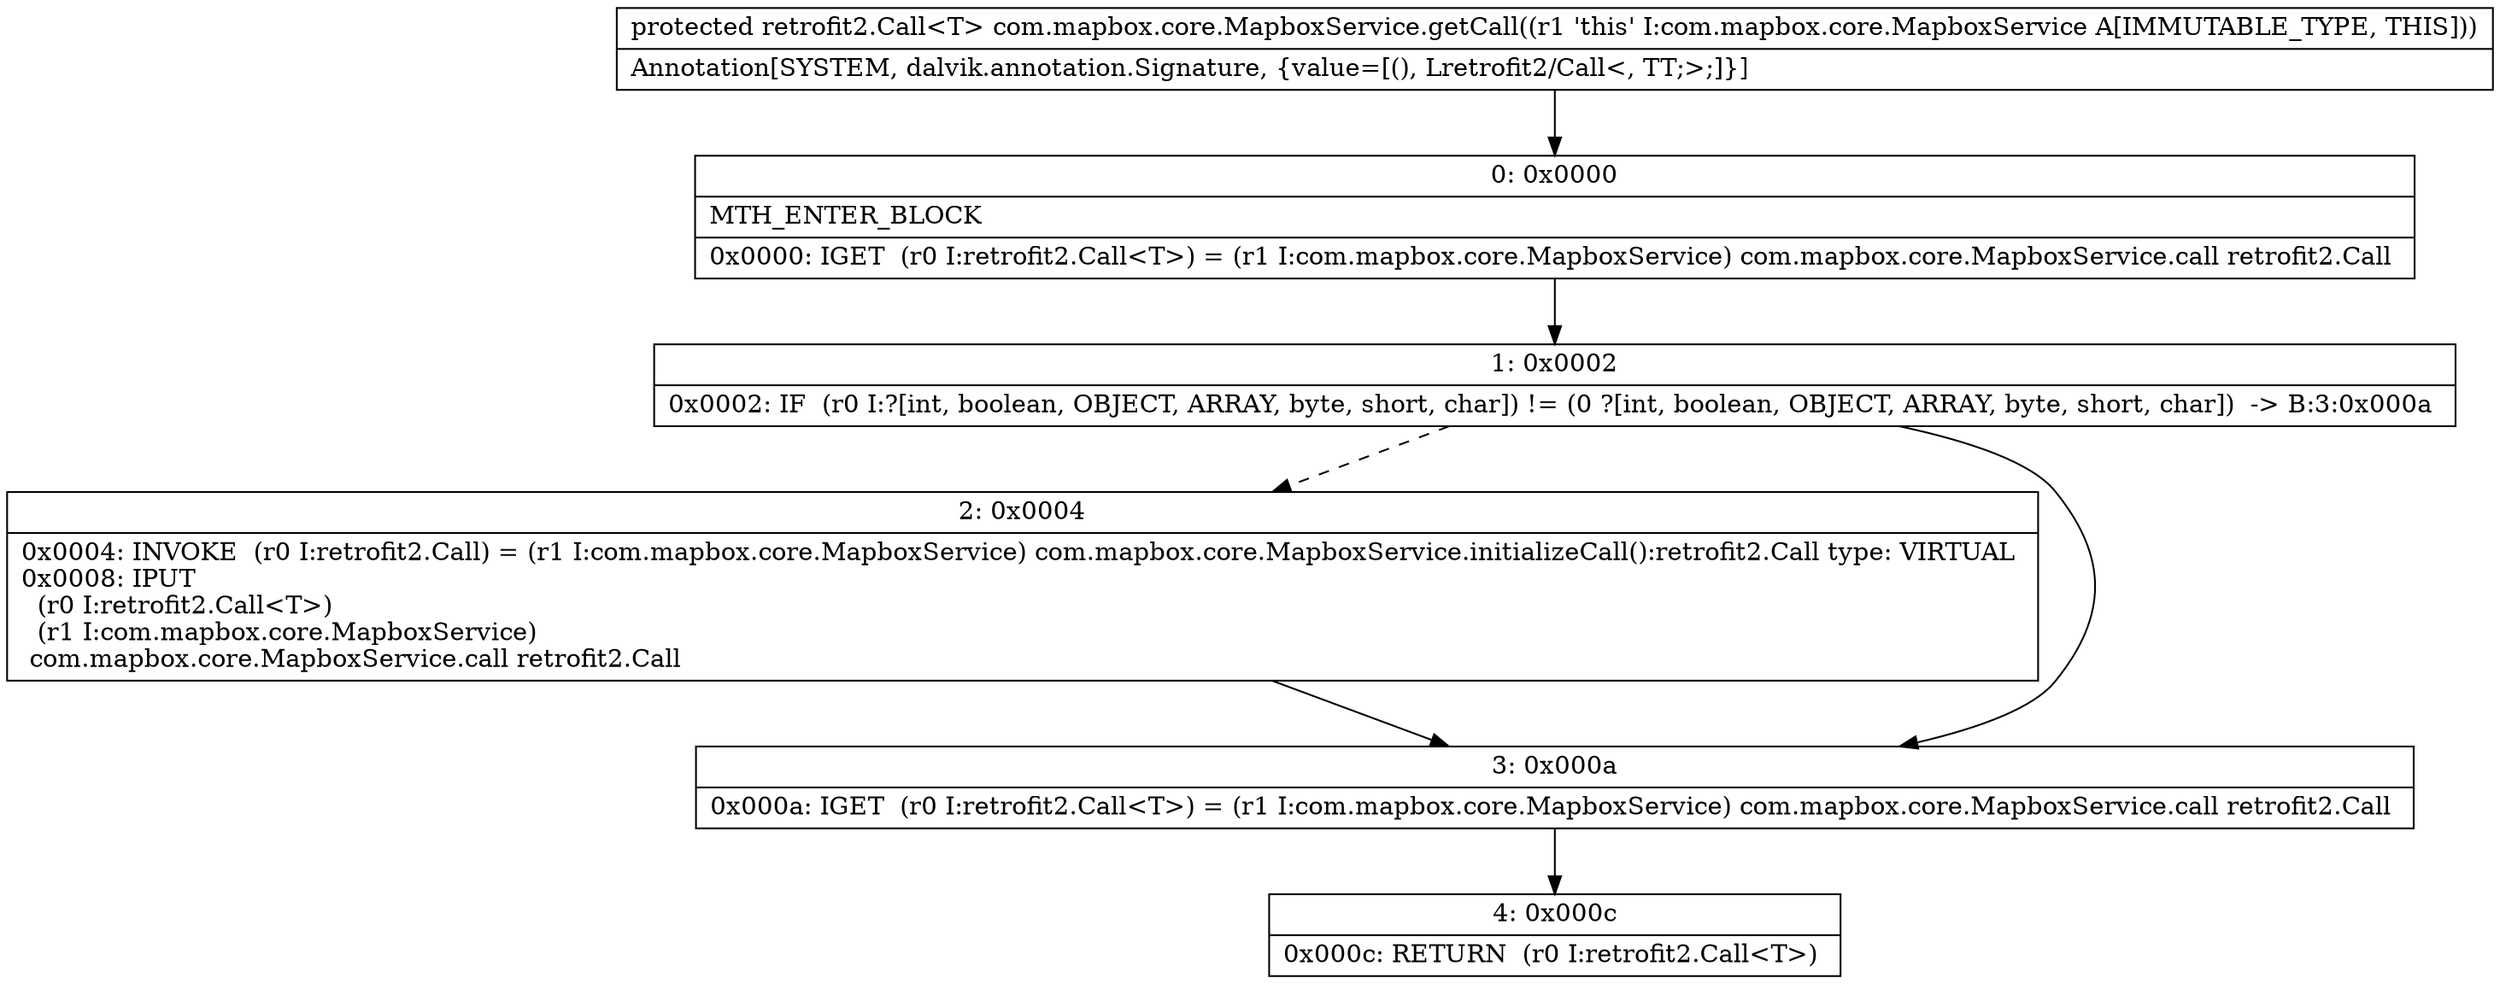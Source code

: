 digraph "CFG forcom.mapbox.core.MapboxService.getCall()Lretrofit2\/Call;" {
Node_0 [shape=record,label="{0\:\ 0x0000|MTH_ENTER_BLOCK\l|0x0000: IGET  (r0 I:retrofit2.Call\<T\>) = (r1 I:com.mapbox.core.MapboxService) com.mapbox.core.MapboxService.call retrofit2.Call \l}"];
Node_1 [shape=record,label="{1\:\ 0x0002|0x0002: IF  (r0 I:?[int, boolean, OBJECT, ARRAY, byte, short, char]) != (0 ?[int, boolean, OBJECT, ARRAY, byte, short, char])  \-\> B:3:0x000a \l}"];
Node_2 [shape=record,label="{2\:\ 0x0004|0x0004: INVOKE  (r0 I:retrofit2.Call) = (r1 I:com.mapbox.core.MapboxService) com.mapbox.core.MapboxService.initializeCall():retrofit2.Call type: VIRTUAL \l0x0008: IPUT  \l  (r0 I:retrofit2.Call\<T\>)\l  (r1 I:com.mapbox.core.MapboxService)\l com.mapbox.core.MapboxService.call retrofit2.Call \l}"];
Node_3 [shape=record,label="{3\:\ 0x000a|0x000a: IGET  (r0 I:retrofit2.Call\<T\>) = (r1 I:com.mapbox.core.MapboxService) com.mapbox.core.MapboxService.call retrofit2.Call \l}"];
Node_4 [shape=record,label="{4\:\ 0x000c|0x000c: RETURN  (r0 I:retrofit2.Call\<T\>) \l}"];
MethodNode[shape=record,label="{protected retrofit2.Call\<T\> com.mapbox.core.MapboxService.getCall((r1 'this' I:com.mapbox.core.MapboxService A[IMMUTABLE_TYPE, THIS]))  | Annotation[SYSTEM, dalvik.annotation.Signature, \{value=[(), Lretrofit2\/Call\<, TT;\>;]\}]\l}"];
MethodNode -> Node_0;
Node_0 -> Node_1;
Node_1 -> Node_2[style=dashed];
Node_1 -> Node_3;
Node_2 -> Node_3;
Node_3 -> Node_4;
}

